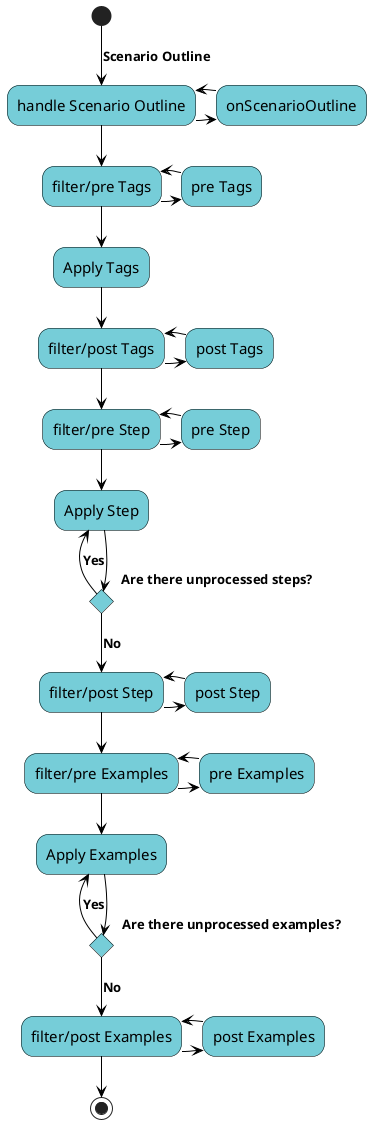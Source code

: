 @startuml
skinparam activity {
BackgroundColor #76CDD8
ArrowColor black
ArrowFontSize 13
ArrowFontStyle bold
ArrowFontName Segoe UI
BorderColor black
FontName Segoe UI
FontSize 15
}
(*) -->[Scenario Outline] "handle Scenario Outline"
-right-> "onScenarioOutline"
-left-> "handle Scenario Outline"
--> "filter/pre Tags"
-right-> "pre Tags"
-left-> "filter/pre Tags"
--> "Apply Tags"
--> "filter/post Tags"
-right-> "post Tags"
-left-> "filter/post Tags"
--> "filter/pre Step"
-right-> "pre Step"
-left-> "filter/pre Step"
--> "Apply Step"
If "Are there unprocessed steps?"
-left-> [Yes] "Apply Step"
else
--> [No] "filter/post Step"
-right-> "post Step"
-left-> "filter/post Step"
--> "filter/pre Examples"
-right-> "pre Examples"
-left-> "filter/pre Examples"
--> "Apply Examples"
If "Are there unprocessed examples?"
-left-> [Yes] "Apply Examples"
else
--> [No] "filter/post Examples"
-right-> "post Examples"
-left-> "filter/post Examples"
--> (*)
@enduml